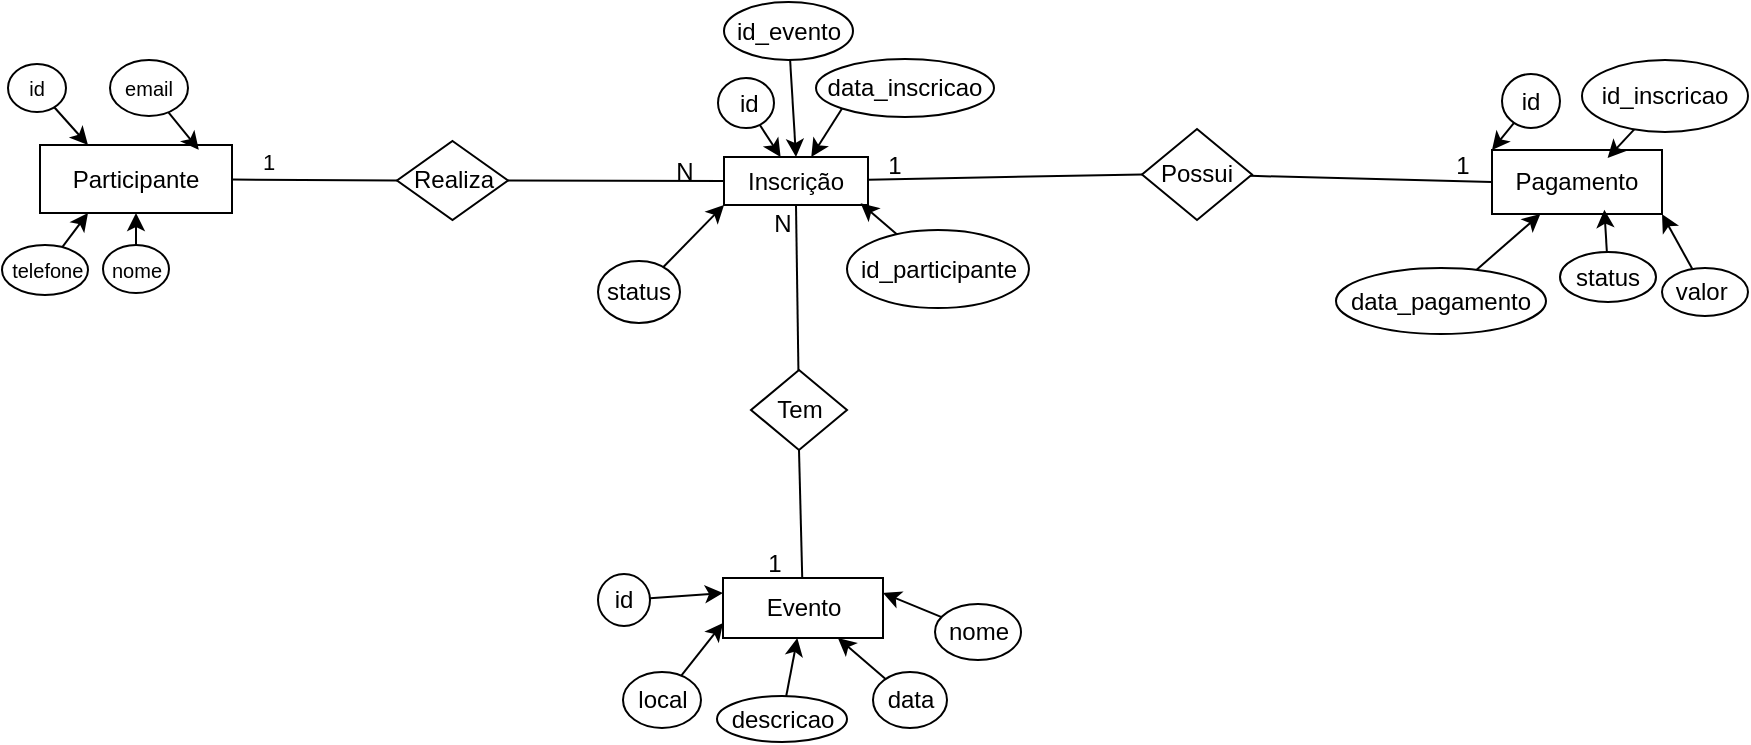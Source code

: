 <mxfile>
    <diagram id="x3wRs-KJt3XTLS4UFjTA" name="Página-1">
        <mxGraphModel dx="1623" dy="253" grid="0" gridSize="10" guides="1" tooltips="1" connect="1" arrows="1" fold="1" page="1" pageScale="1" pageWidth="827" pageHeight="1169" background="none" math="0" shadow="0">
            <root>
                <mxCell id="0"/>
                <mxCell id="1" parent="0"/>
                <mxCell id="61" style="edgeStyle=none;html=1;entryX=0;entryY=0.5;entryDx=0;entryDy=0;endArrow=none;endFill=0;" edge="1" parent="1" source="80" target="7">
                    <mxGeometry relative="1" as="geometry"/>
                </mxCell>
                <mxCell id="2" value="Participante" style="whiteSpace=wrap;html=1;" parent="1" vertex="1">
                    <mxGeometry x="-640" y="108.5" width="96" height="34" as="geometry"/>
                </mxCell>
                <mxCell id="66" style="edgeStyle=none;html=1;entryX=0.5;entryY=1;entryDx=0;entryDy=0;endArrow=none;endFill=0;" edge="1" parent="1" source="85" target="7">
                    <mxGeometry relative="1" as="geometry"/>
                </mxCell>
                <mxCell id="5" value="Evento" style="whiteSpace=wrap;html=1;" parent="1" vertex="1">
                    <mxGeometry x="-298.5" y="325" width="80" height="30" as="geometry"/>
                </mxCell>
                <mxCell id="6" value="Pagamento" style="whiteSpace=wrap;html=1;" parent="1" vertex="1">
                    <mxGeometry x="86" y="111" width="85" height="32" as="geometry"/>
                </mxCell>
                <mxCell id="84" style="edgeStyle=none;html=1;entryX=0;entryY=0.5;entryDx=0;entryDy=0;endArrow=none;endFill=0;" edge="1" parent="1" source="87" target="6">
                    <mxGeometry relative="1" as="geometry"/>
                </mxCell>
                <mxCell id="7" value="Inscrição" style="whiteSpace=wrap;html=1;" parent="1" vertex="1">
                    <mxGeometry x="-298" y="114.5" width="72" height="24" as="geometry"/>
                </mxCell>
                <mxCell id="48" style="edgeStyle=none;html=1;entryX=0.25;entryY=0;entryDx=0;entryDy=0;" edge="1" parent="1" source="8" target="2">
                    <mxGeometry relative="1" as="geometry"/>
                </mxCell>
                <mxCell id="8" value="id" style="ellipse;whiteSpace=wrap;html=1;fontSize=10;" parent="1" vertex="1">
                    <mxGeometry x="-656" y="68" width="29" height="24" as="geometry"/>
                </mxCell>
                <mxCell id="10" value="nome" style="ellipse;whiteSpace=wrap;html=1;fontSize=10;" parent="1" vertex="1">
                    <mxGeometry x="-608.5" y="158.5" width="33" height="24" as="geometry"/>
                </mxCell>
                <mxCell id="11" value="email" style="ellipse;whiteSpace=wrap;html=1;fontSize=10;" parent="1" vertex="1">
                    <mxGeometry x="-605" y="66" width="39" height="28" as="geometry"/>
                </mxCell>
                <mxCell id="51" style="edgeStyle=none;html=1;entryX=0.25;entryY=1;entryDx=0;entryDy=0;" edge="1" parent="1" source="12" target="2">
                    <mxGeometry relative="1" as="geometry"/>
                </mxCell>
                <mxCell id="12" value="&amp;nbsp;telefone" style="ellipse;whiteSpace=wrap;html=1;fontSize=10;" parent="1" vertex="1">
                    <mxGeometry x="-659" y="158.5" width="43" height="25" as="geometry"/>
                </mxCell>
                <mxCell id="64" style="edgeStyle=none;html=1;entryX=0;entryY=0.25;entryDx=0;entryDy=0;" edge="1" parent="1" source="16" target="5">
                    <mxGeometry relative="1" as="geometry"/>
                </mxCell>
                <mxCell id="16" value="id" style="ellipse;whiteSpace=wrap;html=1;" parent="1" vertex="1">
                    <mxGeometry x="-361" y="323" width="26" height="26" as="geometry"/>
                </mxCell>
                <mxCell id="65" style="edgeStyle=none;html=1;entryX=1;entryY=0.25;entryDx=0;entryDy=0;" edge="1" parent="1" source="17" target="5">
                    <mxGeometry relative="1" as="geometry"/>
                </mxCell>
                <mxCell id="17" value="nome" style="ellipse;whiteSpace=wrap;html=1;" parent="1" vertex="1">
                    <mxGeometry x="-192.5" y="338" width="43" height="28" as="geometry"/>
                </mxCell>
                <mxCell id="55" style="edgeStyle=none;html=1;" edge="1" parent="1" source="18" target="5">
                    <mxGeometry relative="1" as="geometry"/>
                </mxCell>
                <mxCell id="18" value="descricao" style="ellipse;whiteSpace=wrap;html=1;" parent="1" vertex="1">
                    <mxGeometry x="-301.5" y="384" width="65" height="23" as="geometry"/>
                </mxCell>
                <mxCell id="54" style="edgeStyle=none;html=1;entryX=0;entryY=0.75;entryDx=0;entryDy=0;" edge="1" parent="1" source="19" target="5">
                    <mxGeometry relative="1" as="geometry"/>
                </mxCell>
                <mxCell id="19" value="local" style="ellipse;whiteSpace=wrap;html=1;" parent="1" vertex="1">
                    <mxGeometry x="-348.5" y="372" width="39" height="28" as="geometry"/>
                </mxCell>
                <mxCell id="56" style="edgeStyle=none;html=1;" edge="1" parent="1" source="20" target="5">
                    <mxGeometry relative="1" as="geometry"/>
                </mxCell>
                <mxCell id="20" value="data" style="ellipse;whiteSpace=wrap;html=1;" parent="1" vertex="1">
                    <mxGeometry x="-223.5" y="372" width="37" height="28" as="geometry"/>
                </mxCell>
                <mxCell id="33" style="edgeStyle=none;html=1;entryX=0;entryY=0;entryDx=0;entryDy=0;" parent="1" source="27" target="6" edge="1">
                    <mxGeometry relative="1" as="geometry"/>
                </mxCell>
                <mxCell id="27" value="id" style="ellipse;whiteSpace=wrap;html=1;" parent="1" vertex="1">
                    <mxGeometry x="91" y="73" width="29" height="27" as="geometry"/>
                </mxCell>
                <mxCell id="28" value="id_inscricao" style="ellipse;whiteSpace=wrap;html=1;" parent="1" vertex="1">
                    <mxGeometry x="131" y="66" width="83" height="36" as="geometry"/>
                </mxCell>
                <mxCell id="57" style="edgeStyle=none;html=1;entryX=1;entryY=1;entryDx=0;entryDy=0;" edge="1" parent="1" source="29" target="6">
                    <mxGeometry relative="1" as="geometry"/>
                </mxCell>
                <mxCell id="29" value="valor&amp;nbsp;" style="ellipse;whiteSpace=wrap;html=1;" parent="1" vertex="1">
                    <mxGeometry x="171" y="170" width="43" height="24" as="geometry"/>
                </mxCell>
                <mxCell id="59" style="edgeStyle=none;html=1;" edge="1" parent="1" source="30" target="6">
                    <mxGeometry relative="1" as="geometry"/>
                </mxCell>
                <mxCell id="30" value="data_pagamento" style="ellipse;whiteSpace=wrap;html=1;" parent="1" vertex="1">
                    <mxGeometry x="8" y="170" width="105" height="33" as="geometry"/>
                </mxCell>
                <mxCell id="32" value="status" style="ellipse;whiteSpace=wrap;html=1;" parent="1" vertex="1">
                    <mxGeometry x="120" y="162" width="48" height="25" as="geometry"/>
                </mxCell>
                <mxCell id="43" style="edgeStyle=none;html=1;" parent="1" source="38" target="7" edge="1">
                    <mxGeometry relative="1" as="geometry"/>
                </mxCell>
                <mxCell id="38" value="&amp;nbsp;id" style="ellipse;whiteSpace=wrap;html=1;" parent="1" vertex="1">
                    <mxGeometry x="-301" y="75" width="28" height="25" as="geometry"/>
                </mxCell>
                <mxCell id="44" style="edgeStyle=none;html=1;entryX=0.5;entryY=0;entryDx=0;entryDy=0;" parent="1" source="39" target="7" edge="1">
                    <mxGeometry relative="1" as="geometry"/>
                </mxCell>
                <mxCell id="39" value="id_evento" style="ellipse;whiteSpace=wrap;html=1;" parent="1" vertex="1">
                    <mxGeometry x="-298" y="37" width="64.5" height="29" as="geometry"/>
                </mxCell>
                <mxCell id="45" style="edgeStyle=none;html=1;entryX=0.949;entryY=0.963;entryDx=0;entryDy=0;entryPerimeter=0;" parent="1" source="40" target="7" edge="1">
                    <mxGeometry relative="1" as="geometry"/>
                </mxCell>
                <mxCell id="40" value="id_participante" style="ellipse;whiteSpace=wrap;html=1;" parent="1" vertex="1">
                    <mxGeometry x="-236.5" y="151" width="91" height="39" as="geometry"/>
                </mxCell>
                <mxCell id="62" style="edgeStyle=none;html=1;exitX=0;exitY=1;exitDx=0;exitDy=0;" edge="1" parent="1" source="41" target="7">
                    <mxGeometry relative="1" as="geometry">
                        <mxPoint x="-296" y="114" as="targetPoint"/>
                    </mxGeometry>
                </mxCell>
                <mxCell id="41" value="data_inscricao" style="ellipse;whiteSpace=wrap;html=1;" parent="1" vertex="1">
                    <mxGeometry x="-252" y="65.5" width="89" height="29" as="geometry"/>
                </mxCell>
                <mxCell id="47" style="edgeStyle=none;html=1;entryX=0;entryY=1;entryDx=0;entryDy=0;" parent="1" source="42" target="7" edge="1">
                    <mxGeometry relative="1" as="geometry"/>
                </mxCell>
                <mxCell id="42" value="status" style="ellipse;whiteSpace=wrap;html=1;" parent="1" vertex="1">
                    <mxGeometry x="-361" y="166.5" width="41" height="31" as="geometry"/>
                </mxCell>
                <mxCell id="49" style="edgeStyle=none;html=1;entryX=0.827;entryY=0.071;entryDx=0;entryDy=0;entryPerimeter=0;" edge="1" parent="1" source="11" target="2">
                    <mxGeometry relative="1" as="geometry"/>
                </mxCell>
                <mxCell id="50" style="edgeStyle=none;html=1;entryX=0.5;entryY=1;entryDx=0;entryDy=0;" edge="1" parent="1" source="10" target="2">
                    <mxGeometry relative="1" as="geometry"/>
                </mxCell>
                <mxCell id="58" style="edgeStyle=none;html=1;entryX=0.661;entryY=0.932;entryDx=0;entryDy=0;entryPerimeter=0;" edge="1" parent="1" source="32" target="6">
                    <mxGeometry relative="1" as="geometry"/>
                </mxCell>
                <mxCell id="60" style="edgeStyle=none;html=1;entryX=0.68;entryY=0.125;entryDx=0;entryDy=0;entryPerimeter=0;" edge="1" parent="1" source="28" target="6">
                    <mxGeometry relative="1" as="geometry"/>
                </mxCell>
                <mxCell id="69" value="N" style="text;html=1;align=center;verticalAlign=middle;resizable=0;points=[];autosize=1;strokeColor=none;fillColor=none;" vertex="1" parent="1">
                    <mxGeometry x="-332" y="108.5" width="27" height="26" as="geometry"/>
                </mxCell>
                <mxCell id="81" value="" style="edgeStyle=none;html=1;entryX=0;entryY=0.5;entryDx=0;entryDy=0;endArrow=none;endFill=0;" edge="1" parent="1" source="2" target="80">
                    <mxGeometry relative="1" as="geometry">
                        <mxPoint x="-546" y="120" as="sourcePoint"/>
                        <mxPoint x="-346" y="127" as="targetPoint"/>
                    </mxGeometry>
                </mxCell>
                <mxCell id="82" value="1" style="edgeLabel;html=1;align=center;verticalAlign=middle;resizable=0;points=[];" vertex="1" connectable="0" parent="81">
                    <mxGeometry x="-0.449" relative="1" as="geometry">
                        <mxPoint x="-5" y="-9" as="offset"/>
                    </mxGeometry>
                </mxCell>
                <mxCell id="80" value="Realiza" style="rhombus;whiteSpace=wrap;html=1;" vertex="1" parent="1">
                    <mxGeometry x="-461.5" y="106.5" width="55.5" height="39.5" as="geometry"/>
                </mxCell>
                <mxCell id="86" value="" style="edgeStyle=none;html=1;entryX=0.5;entryY=1;entryDx=0;entryDy=0;endArrow=none;endFill=0;" edge="1" parent="1" source="5" target="85">
                    <mxGeometry relative="1" as="geometry">
                        <mxPoint x="-259" y="325" as="sourcePoint"/>
                        <mxPoint x="-262" y="139" as="targetPoint"/>
                    </mxGeometry>
                </mxCell>
                <mxCell id="85" value="Tem" style="rhombus;whiteSpace=wrap;html=1;" vertex="1" parent="1">
                    <mxGeometry x="-284.5" y="221" width="48" height="40" as="geometry"/>
                </mxCell>
                <mxCell id="88" value="" style="edgeStyle=none;html=1;entryX=0;entryY=0.5;entryDx=0;entryDy=0;endArrow=none;endFill=0;" edge="1" parent="1" source="7" target="87">
                    <mxGeometry relative="1" as="geometry">
                        <mxPoint x="-226" y="127" as="sourcePoint"/>
                        <mxPoint x="86" y="127" as="targetPoint"/>
                    </mxGeometry>
                </mxCell>
                <mxCell id="87" value="Possui" style="rhombus;whiteSpace=wrap;html=1;" vertex="1" parent="1">
                    <mxGeometry x="-89" y="100.5" width="55" height="45.5" as="geometry"/>
                </mxCell>
                <mxCell id="89" value="N" style="text;html=1;align=center;verticalAlign=middle;resizable=0;points=[];autosize=1;strokeColor=none;fillColor=none;" vertex="1" parent="1">
                    <mxGeometry x="-282.5" y="134.5" width="27" height="26" as="geometry"/>
                </mxCell>
                <mxCell id="90" value="1" style="text;html=1;align=center;verticalAlign=middle;resizable=0;points=[];autosize=1;strokeColor=none;fillColor=none;" vertex="1" parent="1">
                    <mxGeometry x="-286" y="305" width="25" height="26" as="geometry"/>
                </mxCell>
                <mxCell id="91" value="1" style="text;html=1;align=center;verticalAlign=middle;resizable=0;points=[];autosize=1;strokeColor=none;fillColor=none;" vertex="1" parent="1">
                    <mxGeometry x="-226" y="105.5" width="25" height="26" as="geometry"/>
                </mxCell>
                <mxCell id="92" value="1" style="text;html=1;align=center;verticalAlign=middle;resizable=0;points=[];autosize=1;strokeColor=none;fillColor=none;" vertex="1" parent="1">
                    <mxGeometry x="58" y="105.5" width="25" height="26" as="geometry"/>
                </mxCell>
            </root>
        </mxGraphModel>
    </diagram>
</mxfile>